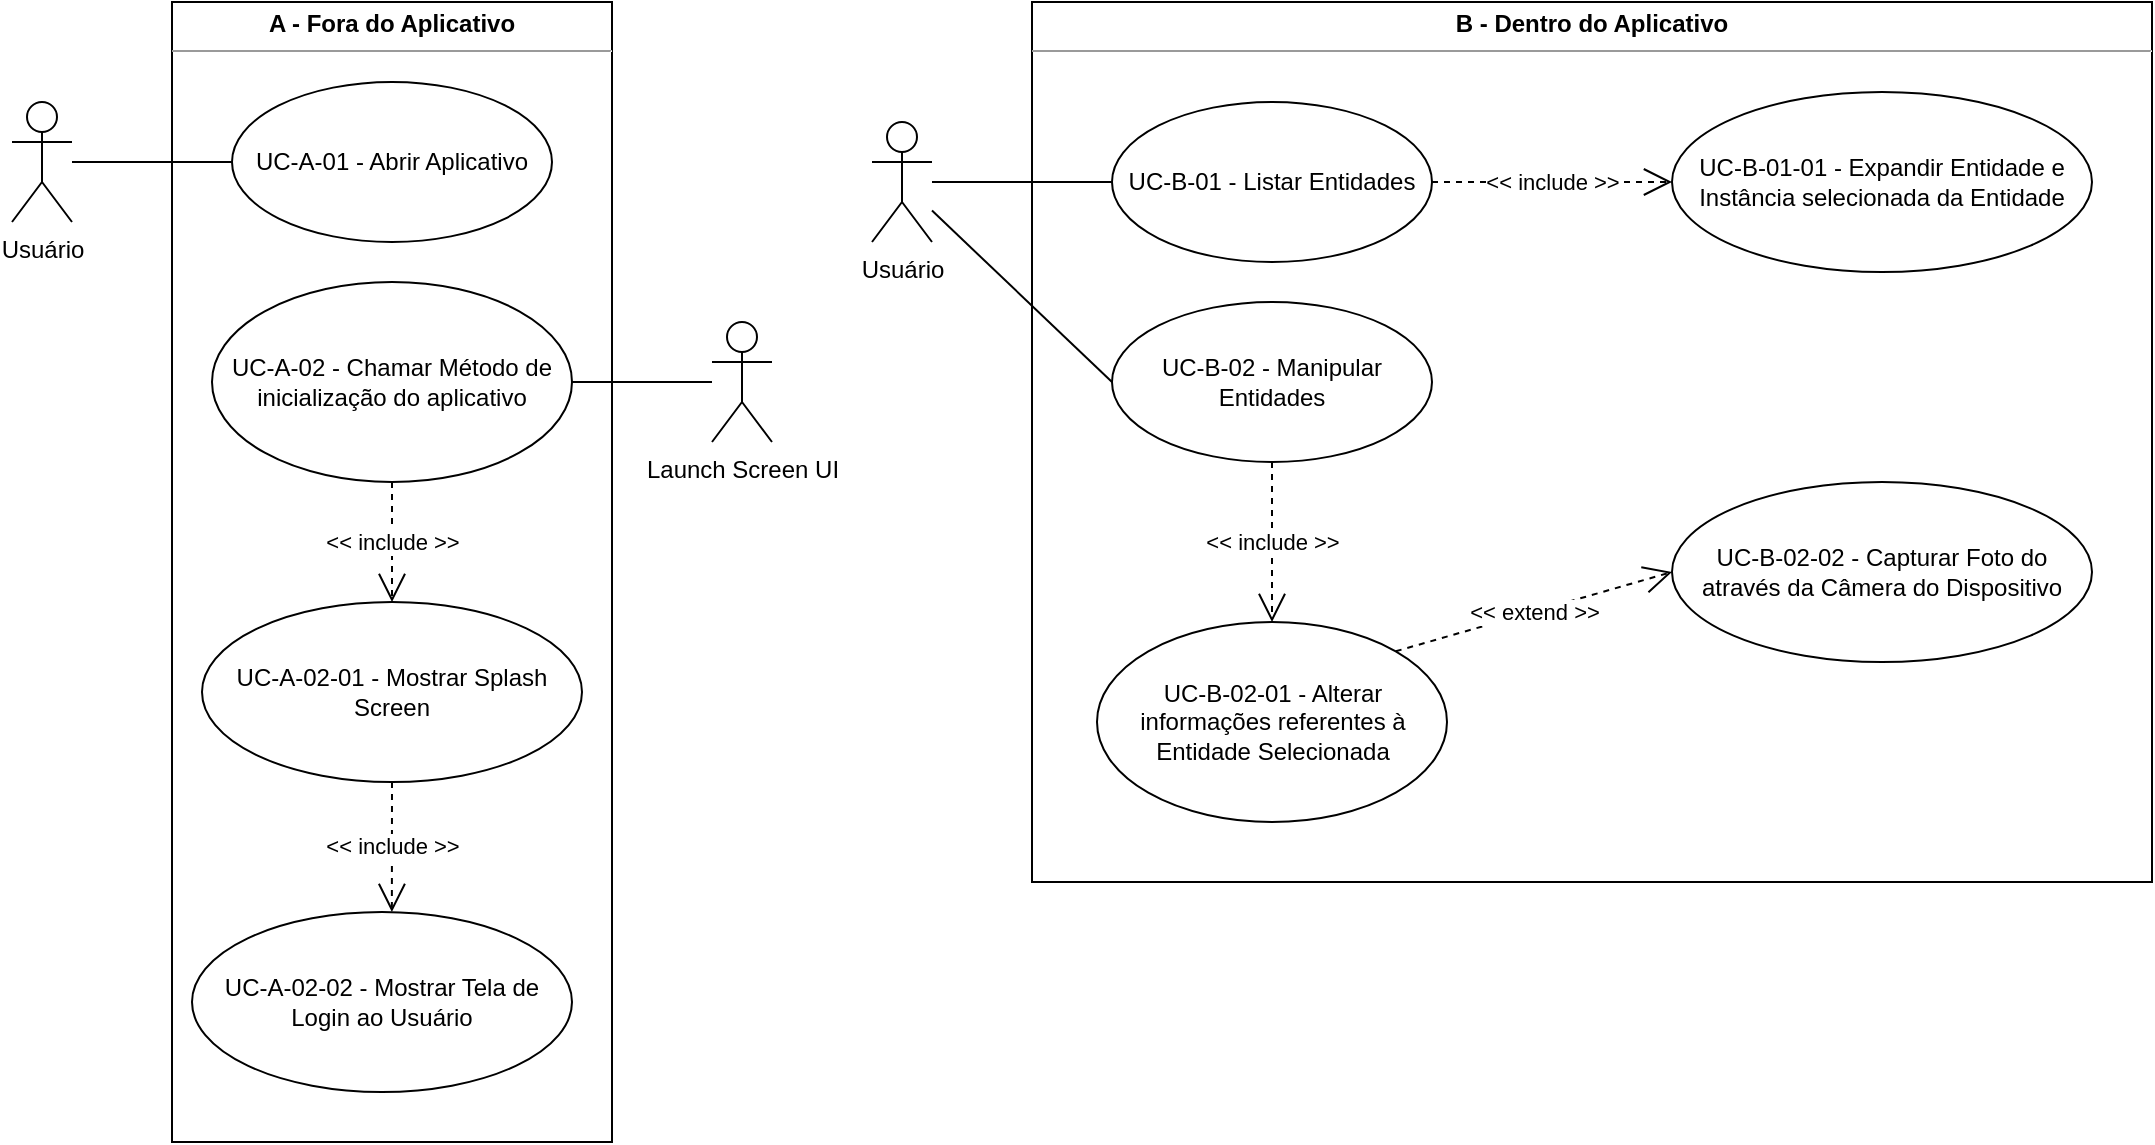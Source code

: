 <mxfile version="22.1.17" type="device">
  <diagram name="Page-1" id="236o0EipqNON47DLTvjz">
    <mxGraphModel dx="880" dy="468" grid="1" gridSize="10" guides="1" tooltips="1" connect="1" arrows="1" fold="1" page="1" pageScale="1" pageWidth="1169" pageHeight="827" math="0" shadow="0">
      <root>
        <mxCell id="0" />
        <mxCell id="1" parent="0" />
        <mxCell id="12sLYEHCiftM3z7gJujR-29" value="&lt;p style=&quot;margin:0px;margin-top:4px;text-align:center;&quot;&gt;&lt;b&gt;B - Dentro do Aplicativo&lt;/b&gt;&lt;br&gt;&lt;/p&gt;&lt;hr size=&quot;1&quot;&gt;&lt;div style=&quot;height:2px;&quot;&gt;&lt;/div&gt;" style="verticalAlign=top;align=left;overflow=fill;fontSize=12;fontFamily=Helvetica;html=1;whiteSpace=wrap;" parent="1" vertex="1">
          <mxGeometry x="560" y="129" width="560" height="440" as="geometry" />
        </mxCell>
        <mxCell id="12sLYEHCiftM3z7gJujR-28" value="&lt;p style=&quot;margin:0px;margin-top:4px;text-align:center;&quot;&gt;&lt;b&gt;A - Fora do Aplicativo&lt;/b&gt;&lt;br&gt;&lt;/p&gt;&lt;hr size=&quot;1&quot;&gt;&lt;div style=&quot;height:2px;&quot;&gt;&lt;/div&gt;" style="verticalAlign=top;align=left;overflow=fill;fontSize=12;fontFamily=Helvetica;html=1;whiteSpace=wrap;" parent="1" vertex="1">
          <mxGeometry x="130" y="129" width="220" height="570" as="geometry" />
        </mxCell>
        <mxCell id="12sLYEHCiftM3z7gJujR-21" style="rounded=0;orthogonalLoop=1;jettySize=auto;html=1;entryX=0;entryY=0.5;entryDx=0;entryDy=0;endArrow=none;endFill=0;" parent="1" source="12sLYEHCiftM3z7gJujR-1" target="12sLYEHCiftM3z7gJujR-3" edge="1">
          <mxGeometry relative="1" as="geometry" />
        </mxCell>
        <mxCell id="12sLYEHCiftM3z7gJujR-1" value="Usuário" style="shape=umlActor;verticalLabelPosition=bottom;verticalAlign=top;html=1;" parent="1" vertex="1">
          <mxGeometry x="50" y="179" width="30" height="60" as="geometry" />
        </mxCell>
        <mxCell id="12sLYEHCiftM3z7gJujR-3" value="UC-A-01 - Abrir Aplicativo" style="ellipse;whiteSpace=wrap;html=1;" parent="1" vertex="1">
          <mxGeometry x="160" y="169" width="160" height="80" as="geometry" />
        </mxCell>
        <mxCell id="12sLYEHCiftM3z7gJujR-4" value="UC-A-02-01 - Mostrar Splash Screen" style="ellipse;whiteSpace=wrap;html=1;" parent="1" vertex="1">
          <mxGeometry x="145" y="429" width="190" height="90" as="geometry" />
        </mxCell>
        <mxCell id="12sLYEHCiftM3z7gJujR-11" value="UC-B-01 - Listar Entidades" style="ellipse;whiteSpace=wrap;html=1;" parent="1" vertex="1">
          <mxGeometry x="600" y="179" width="160" height="80" as="geometry" />
        </mxCell>
        <mxCell id="12sLYEHCiftM3z7gJujR-12" value="UC-B-02 - Manipular Entidades" style="ellipse;whiteSpace=wrap;html=1;" parent="1" vertex="1">
          <mxGeometry x="600" y="279" width="160" height="80" as="geometry" />
        </mxCell>
        <mxCell id="12sLYEHCiftM3z7gJujR-22" style="rounded=0;orthogonalLoop=1;jettySize=auto;html=1;entryX=1;entryY=0.5;entryDx=0;entryDy=0;endArrow=none;endFill=0;" parent="1" source="12sLYEHCiftM3z7gJujR-14" target="12sLYEHCiftM3z7gJujR-17" edge="1">
          <mxGeometry relative="1" as="geometry" />
        </mxCell>
        <mxCell id="12sLYEHCiftM3z7gJujR-14" value="Launch Screen UI" style="shape=umlActor;verticalLabelPosition=bottom;verticalAlign=top;html=1;" parent="1" vertex="1">
          <mxGeometry x="400" y="289" width="30" height="60" as="geometry" />
        </mxCell>
        <mxCell id="12sLYEHCiftM3z7gJujR-17" value="UC-A-02 - Chamar Método de inicialização do aplicativo&lt;code&gt;&lt;br&gt;&lt;/code&gt;" style="ellipse;whiteSpace=wrap;html=1;" parent="1" vertex="1">
          <mxGeometry x="150" y="269" width="180" height="100" as="geometry" />
        </mxCell>
        <mxCell id="12sLYEHCiftM3z7gJujR-33" style="rounded=0;orthogonalLoop=1;jettySize=auto;html=1;endArrow=none;endFill=0;" parent="1" source="12sLYEHCiftM3z7gJujR-18" target="12sLYEHCiftM3z7gJujR-11" edge="1">
          <mxGeometry relative="1" as="geometry" />
        </mxCell>
        <mxCell id="12sLYEHCiftM3z7gJujR-34" style="rounded=0;orthogonalLoop=1;jettySize=auto;html=1;entryX=0;entryY=0.5;entryDx=0;entryDy=0;endArrow=none;endFill=0;" parent="1" source="12sLYEHCiftM3z7gJujR-18" target="12sLYEHCiftM3z7gJujR-12" edge="1">
          <mxGeometry relative="1" as="geometry" />
        </mxCell>
        <mxCell id="12sLYEHCiftM3z7gJujR-18" value="Usuário" style="shape=umlActor;verticalLabelPosition=bottom;verticalAlign=top;html=1;" parent="1" vertex="1">
          <mxGeometry x="480" y="189" width="30" height="60" as="geometry" />
        </mxCell>
        <mxCell id="12sLYEHCiftM3z7gJujR-30" value="&amp;lt;&amp;lt; include &amp;gt;&amp;gt;" style="endArrow=open;endSize=12;dashed=1;html=1;rounded=0;exitX=0.5;exitY=1;exitDx=0;exitDy=0;" parent="1" source="12sLYEHCiftM3z7gJujR-17" target="12sLYEHCiftM3z7gJujR-4" edge="1">
          <mxGeometry width="160" relative="1" as="geometry">
            <mxPoint x="210" y="388.5" as="sourcePoint" />
            <mxPoint x="370" y="388.5" as="targetPoint" />
          </mxGeometry>
        </mxCell>
        <mxCell id="12sLYEHCiftM3z7gJujR-31" value="UC-A-02-02 - Mostrar Tela de Login ao Usuário" style="ellipse;whiteSpace=wrap;html=1;" parent="1" vertex="1">
          <mxGeometry x="140" y="584" width="190" height="90" as="geometry" />
        </mxCell>
        <mxCell id="12sLYEHCiftM3z7gJujR-32" value="&amp;lt;&amp;lt; include &amp;gt;&amp;gt;" style="endArrow=open;endSize=12;dashed=1;html=1;rounded=0;exitX=0.5;exitY=1;exitDx=0;exitDy=0;entryX=0.526;entryY=0;entryDx=0;entryDy=0;entryPerimeter=0;" parent="1" source="12sLYEHCiftM3z7gJujR-4" target="12sLYEHCiftM3z7gJujR-31" edge="1">
          <mxGeometry width="160" relative="1" as="geometry">
            <mxPoint x="239.63" y="549" as="sourcePoint" />
            <mxPoint x="240" y="569" as="targetPoint" />
          </mxGeometry>
        </mxCell>
        <mxCell id="12sLYEHCiftM3z7gJujR-38" value="UC-B-01-01 - Expandir Entidade e Instância selecionada da Entidade" style="ellipse;whiteSpace=wrap;html=1;" parent="1" vertex="1">
          <mxGeometry x="880" y="174" width="210" height="90" as="geometry" />
        </mxCell>
        <mxCell id="12sLYEHCiftM3z7gJujR-40" value="&amp;lt;&amp;lt; include &amp;gt;&amp;gt;" style="endArrow=open;endSize=12;dashed=1;html=1;rounded=0;exitX=1;exitY=0.5;exitDx=0;exitDy=0;entryX=0;entryY=0.5;entryDx=0;entryDy=0;" parent="1" source="12sLYEHCiftM3z7gJujR-11" target="12sLYEHCiftM3z7gJujR-38" edge="1">
          <mxGeometry width="160" relative="1" as="geometry">
            <mxPoint x="810" y="149" as="sourcePoint" />
            <mxPoint x="810" y="209" as="targetPoint" />
          </mxGeometry>
        </mxCell>
        <mxCell id="12sLYEHCiftM3z7gJujR-41" value="UC-B-02-01 - Alterar informações referentes à Entidade Selecionada" style="ellipse;whiteSpace=wrap;html=1;" parent="1" vertex="1">
          <mxGeometry x="592.5" y="439" width="175" height="100" as="geometry" />
        </mxCell>
        <mxCell id="12sLYEHCiftM3z7gJujR-42" value="UC-B-02-02 - Capturar Foto do através da Câmera do Dispositivo" style="ellipse;whiteSpace=wrap;html=1;" parent="1" vertex="1">
          <mxGeometry x="880" y="369" width="210" height="90" as="geometry" />
        </mxCell>
        <mxCell id="12sLYEHCiftM3z7gJujR-43" value="&amp;lt;&amp;lt; include &amp;gt;&amp;gt;" style="endArrow=open;endSize=12;dashed=1;html=1;rounded=0;exitX=0.5;exitY=1;exitDx=0;exitDy=0;entryX=0.5;entryY=0;entryDx=0;entryDy=0;" parent="1" source="12sLYEHCiftM3z7gJujR-12" target="12sLYEHCiftM3z7gJujR-41" edge="1">
          <mxGeometry width="160" relative="1" as="geometry">
            <mxPoint x="770" y="409" as="sourcePoint" />
            <mxPoint x="890" y="409" as="targetPoint" />
          </mxGeometry>
        </mxCell>
        <mxCell id="12sLYEHCiftM3z7gJujR-44" value="&amp;lt;&amp;lt; extend &amp;gt;&amp;gt;" style="endArrow=open;endSize=12;dashed=1;html=1;rounded=0;exitX=1;exitY=0;exitDx=0;exitDy=0;entryX=0;entryY=0.5;entryDx=0;entryDy=0;" parent="1" source="12sLYEHCiftM3z7gJujR-41" target="12sLYEHCiftM3z7gJujR-42" edge="1">
          <mxGeometry width="160" relative="1" as="geometry">
            <mxPoint x="910" y="349" as="sourcePoint" />
            <mxPoint x="1030" y="349" as="targetPoint" />
          </mxGeometry>
        </mxCell>
      </root>
    </mxGraphModel>
  </diagram>
</mxfile>
